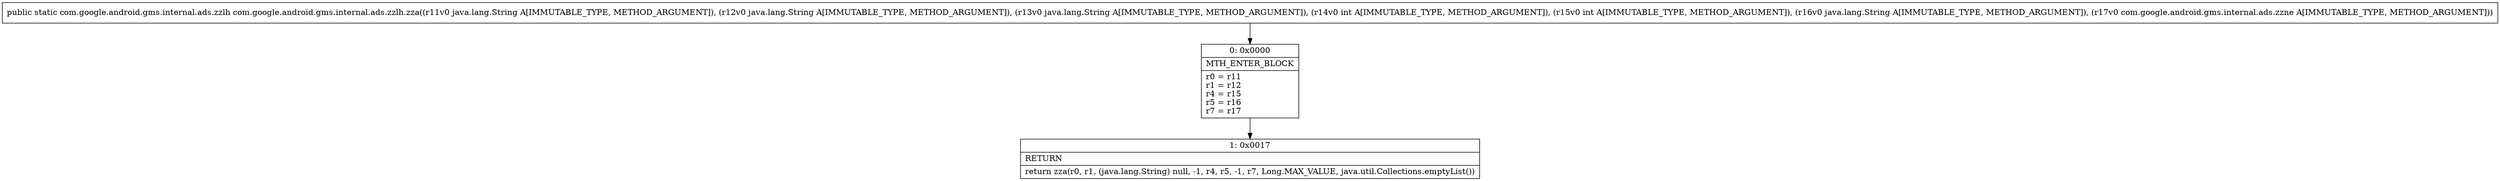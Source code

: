 digraph "CFG forcom.google.android.gms.internal.ads.zzlh.zza(Ljava\/lang\/String;Ljava\/lang\/String;Ljava\/lang\/String;IILjava\/lang\/String;Lcom\/google\/android\/gms\/internal\/ads\/zzne;)Lcom\/google\/android\/gms\/internal\/ads\/zzlh;" {
Node_0 [shape=record,label="{0\:\ 0x0000|MTH_ENTER_BLOCK\l|r0 = r11\lr1 = r12\lr4 = r15\lr5 = r16\lr7 = r17\l}"];
Node_1 [shape=record,label="{1\:\ 0x0017|RETURN\l|return zza(r0, r1, (java.lang.String) null, \-1, r4, r5, \-1, r7, Long.MAX_VALUE, java.util.Collections.emptyList())\l}"];
MethodNode[shape=record,label="{public static com.google.android.gms.internal.ads.zzlh com.google.android.gms.internal.ads.zzlh.zza((r11v0 java.lang.String A[IMMUTABLE_TYPE, METHOD_ARGUMENT]), (r12v0 java.lang.String A[IMMUTABLE_TYPE, METHOD_ARGUMENT]), (r13v0 java.lang.String A[IMMUTABLE_TYPE, METHOD_ARGUMENT]), (r14v0 int A[IMMUTABLE_TYPE, METHOD_ARGUMENT]), (r15v0 int A[IMMUTABLE_TYPE, METHOD_ARGUMENT]), (r16v0 java.lang.String A[IMMUTABLE_TYPE, METHOD_ARGUMENT]), (r17v0 com.google.android.gms.internal.ads.zzne A[IMMUTABLE_TYPE, METHOD_ARGUMENT])) }"];
MethodNode -> Node_0;
Node_0 -> Node_1;
}

